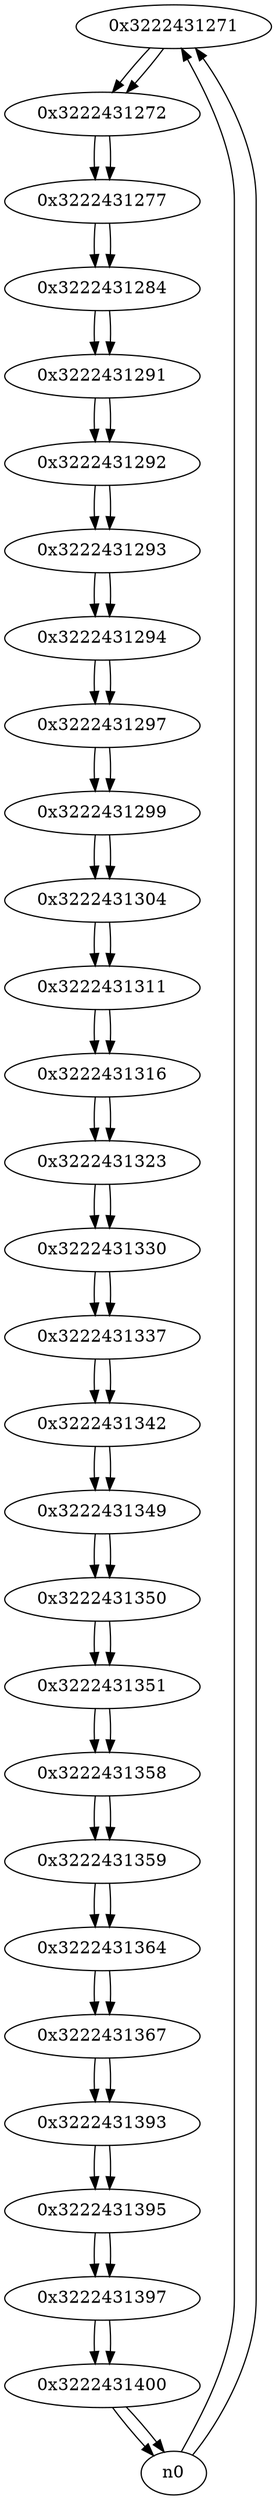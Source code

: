 digraph G{
/* nodes */
  n1 [label="0x3222431271"]
  n2 [label="0x3222431272"]
  n3 [label="0x3222431277"]
  n4 [label="0x3222431284"]
  n5 [label="0x3222431291"]
  n6 [label="0x3222431292"]
  n7 [label="0x3222431293"]
  n8 [label="0x3222431294"]
  n9 [label="0x3222431297"]
  n10 [label="0x3222431299"]
  n11 [label="0x3222431304"]
  n12 [label="0x3222431311"]
  n13 [label="0x3222431316"]
  n14 [label="0x3222431323"]
  n15 [label="0x3222431330"]
  n16 [label="0x3222431337"]
  n17 [label="0x3222431342"]
  n18 [label="0x3222431349"]
  n19 [label="0x3222431350"]
  n20 [label="0x3222431351"]
  n21 [label="0x3222431358"]
  n22 [label="0x3222431359"]
  n23 [label="0x3222431364"]
  n24 [label="0x3222431367"]
  n25 [label="0x3222431393"]
  n26 [label="0x3222431395"]
  n27 [label="0x3222431397"]
  n28 [label="0x3222431400"]
/* edges */
n1 -> n2;
n0 -> n1;
n0 -> n1;
n2 -> n3;
n1 -> n2;
n3 -> n4;
n2 -> n3;
n4 -> n5;
n3 -> n4;
n5 -> n6;
n4 -> n5;
n6 -> n7;
n5 -> n6;
n7 -> n8;
n6 -> n7;
n8 -> n9;
n7 -> n8;
n9 -> n10;
n8 -> n9;
n10 -> n11;
n9 -> n10;
n11 -> n12;
n10 -> n11;
n12 -> n13;
n11 -> n12;
n13 -> n14;
n12 -> n13;
n14 -> n15;
n13 -> n14;
n15 -> n16;
n14 -> n15;
n16 -> n17;
n15 -> n16;
n17 -> n18;
n16 -> n17;
n18 -> n19;
n17 -> n18;
n19 -> n20;
n18 -> n19;
n20 -> n21;
n19 -> n20;
n21 -> n22;
n20 -> n21;
n22 -> n23;
n21 -> n22;
n23 -> n24;
n22 -> n23;
n24 -> n25;
n23 -> n24;
n25 -> n26;
n24 -> n25;
n26 -> n27;
n25 -> n26;
n27 -> n28;
n26 -> n27;
n28 -> n0;
n28 -> n0;
n27 -> n28;
}

